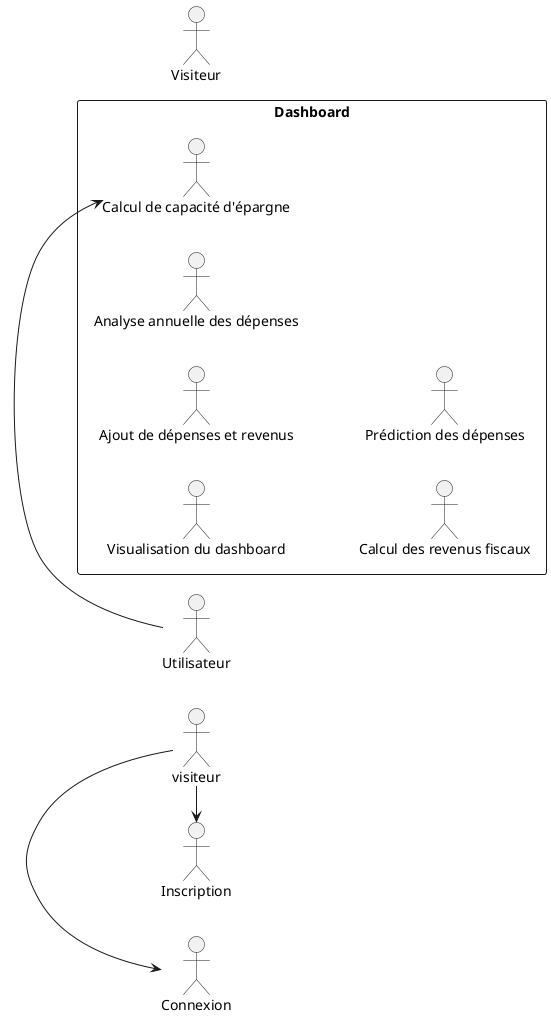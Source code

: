 @startuml
left to right direction

actor Utilisateur
actor Visiteur

  Connexion as UC1
  Inscription as UC2

rectangle "Dashboard" {
  "Visualisation du dashboard" as UC3
  "Visualisation des détails" as UC4
  "Ajout de dépenses et revenus" as UC4
  "Analyse annuelle des dépenses" as UC5
  "Calcul des revenus fiscaux" as UC6
  "Prédiction des dépenses" as UC7
  "Calcul de capacité d'épargne" as UC8
}

visiteur -> UC1
visiteur -> UC2
Utilisateur -> UC8

@enduml
